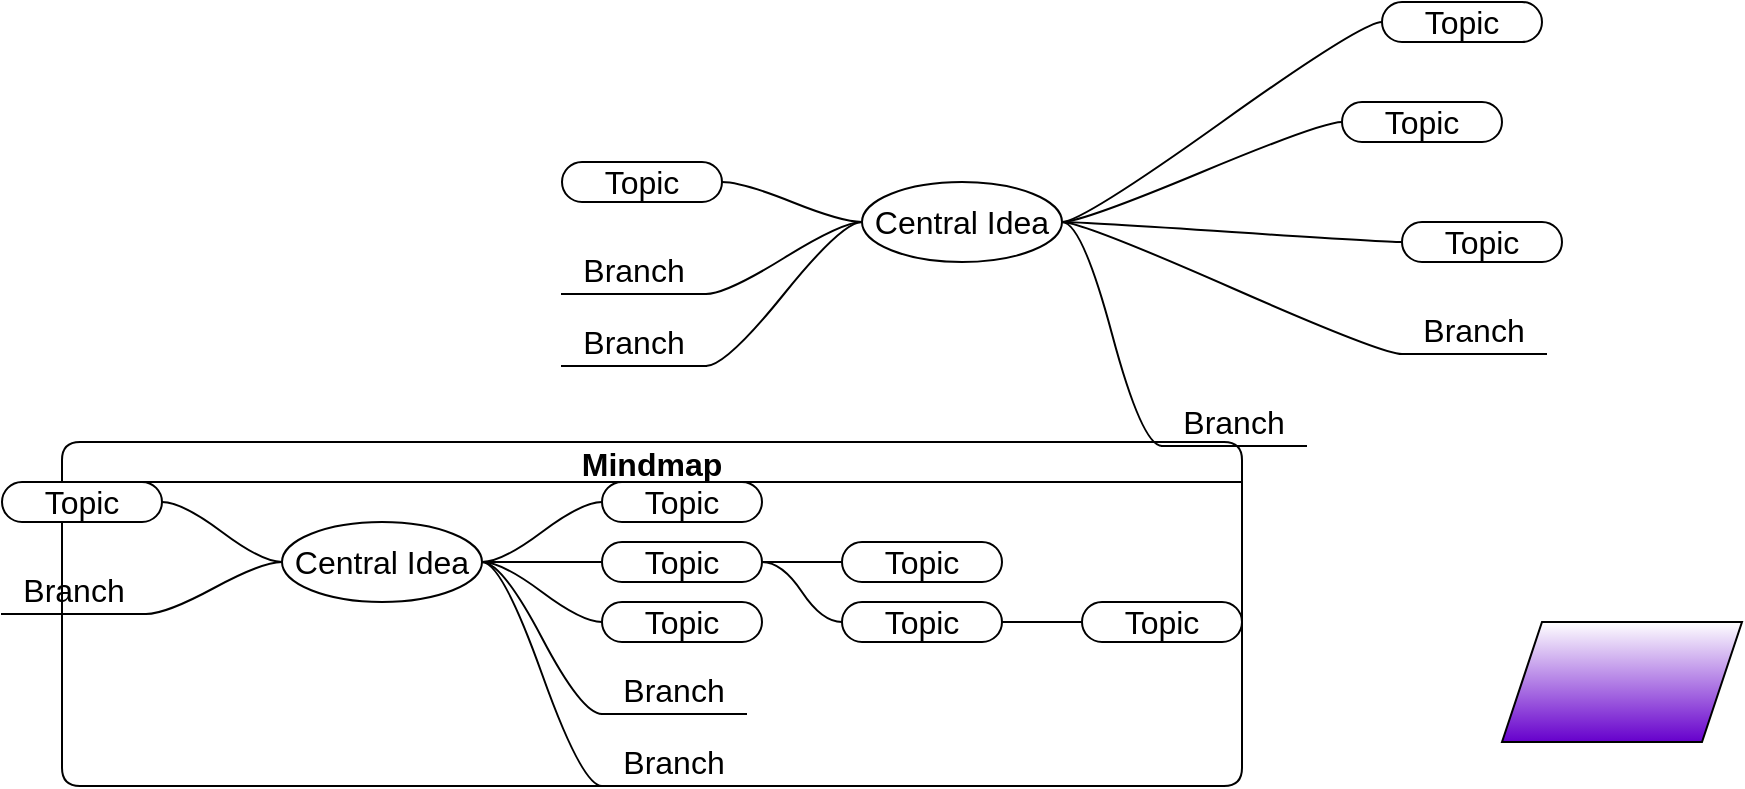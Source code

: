 <mxfile version="16.5.3" type="device" pages="2"><diagram id="HURkYkG1NP_TpQXAM_Rz" name="Page-1"><mxGraphModel dx="946" dy="1389" grid="1" gridSize="10" guides="0" tooltips="1" connect="0" arrows="0" fold="1" page="0" pageScale="1" pageWidth="827" pageHeight="1169" math="0" shadow="0"><root><mxCell id="0"/><mxCell id="1" parent="0"/><mxCell id="cNLpPCiZpaw5g4mzDSCo-1" value="Mindmap" style="swimlane;startSize=20;horizontal=1;containerType=tree;rounded=1;shadow=0;glass=0;comic=0;fontSize=16;container=0;" parent="1" vertex="1"><mxGeometry x="270" y="-400" width="590" height="172" as="geometry"/></mxCell><mxCell id="cNLpPCiZpaw5g4mzDSCo-26" value="Central Idea" style="ellipse;whiteSpace=wrap;html=1;align=center;treeFolding=1;treeMoving=1;newEdgeStyle={&quot;edgeStyle&quot;:&quot;entityRelationEdgeStyle&quot;,&quot;startArrow&quot;:&quot;none&quot;,&quot;endArrow&quot;:&quot;none&quot;,&quot;segment&quot;:10,&quot;curved&quot;:1};rounded=1;shadow=0;glass=0;comic=0;fontSize=16;" parent="cNLpPCiZpaw5g4mzDSCo-1" vertex="1"><mxGeometry x="110" y="40" width="100" height="40" as="geometry"/></mxCell><mxCell id="cNLpPCiZpaw5g4mzDSCo-27" value="" style="edgeStyle=entityRelationEdgeStyle;startArrow=none;endArrow=none;segment=10;curved=1;rounded=0;comic=0;fontSize=16;" parent="cNLpPCiZpaw5g4mzDSCo-1" source="cNLpPCiZpaw5g4mzDSCo-26" target="cNLpPCiZpaw5g4mzDSCo-28" edge="1"><mxGeometry relative="1" as="geometry"/></mxCell><mxCell id="cNLpPCiZpaw5g4mzDSCo-28" value="Topic" style="whiteSpace=wrap;html=1;rounded=1;arcSize=50;align=center;verticalAlign=middle;strokeWidth=1;autosize=1;spacing=4;treeFolding=1;treeMoving=1;newEdgeStyle={&quot;edgeStyle&quot;:&quot;entityRelationEdgeStyle&quot;,&quot;startArrow&quot;:&quot;none&quot;,&quot;endArrow&quot;:&quot;none&quot;,&quot;segment&quot;:10,&quot;curved&quot;:1};shadow=0;glass=0;comic=0;fontSize=16;" parent="cNLpPCiZpaw5g4mzDSCo-1" vertex="1"><mxGeometry x="270" y="20" width="80" height="20" as="geometry"/></mxCell><mxCell id="cNLpPCiZpaw5g4mzDSCo-29" value="" style="edgeStyle=entityRelationEdgeStyle;startArrow=none;endArrow=none;segment=10;curved=1;rounded=0;comic=0;fontSize=16;" parent="cNLpPCiZpaw5g4mzDSCo-1" source="cNLpPCiZpaw5g4mzDSCo-26" target="cNLpPCiZpaw5g4mzDSCo-30" edge="1"><mxGeometry relative="1" as="geometry"/></mxCell><mxCell id="cNLpPCiZpaw5g4mzDSCo-30" value="Branch" style="whiteSpace=wrap;html=1;shape=partialRectangle;top=0;left=0;bottom=1;right=0;points=[[0,1],[1,1]];fillColor=none;align=center;verticalAlign=bottom;routingCenterY=0.5;snapToPoint=1;autosize=1;treeFolding=1;treeMoving=1;newEdgeStyle={&quot;edgeStyle&quot;:&quot;entityRelationEdgeStyle&quot;,&quot;startArrow&quot;:&quot;none&quot;,&quot;endArrow&quot;:&quot;none&quot;,&quot;segment&quot;:10,&quot;curved&quot;:1};rounded=1;shadow=0;glass=0;comic=0;fontSize=16;" parent="cNLpPCiZpaw5g4mzDSCo-1" vertex="1"><mxGeometry x="270" y="110" width="72" height="26" as="geometry"/></mxCell><mxCell id="cNLpPCiZpaw5g4mzDSCo-31" value="" style="edgeStyle=entityRelationEdgeStyle;startArrow=none;endArrow=none;segment=10;curved=1;rounded=0;comic=0;fontSize=16;" parent="cNLpPCiZpaw5g4mzDSCo-1" source="cNLpPCiZpaw5g4mzDSCo-26" target="cNLpPCiZpaw5g4mzDSCo-32" edge="1"><mxGeometry relative="1" as="geometry"/></mxCell><mxCell id="cNLpPCiZpaw5g4mzDSCo-32" value="Topic" style="whiteSpace=wrap;html=1;rounded=1;arcSize=50;align=center;verticalAlign=middle;strokeWidth=1;autosize=1;spacing=4;treeFolding=1;treeMoving=1;newEdgeStyle={&quot;edgeStyle&quot;:&quot;entityRelationEdgeStyle&quot;,&quot;startArrow&quot;:&quot;none&quot;,&quot;endArrow&quot;:&quot;none&quot;,&quot;segment&quot;:10,&quot;curved&quot;:1};shadow=0;glass=0;comic=0;fontSize=16;" parent="cNLpPCiZpaw5g4mzDSCo-1" vertex="1"><mxGeometry x="-30" y="20" width="80" height="20" as="geometry"/></mxCell><mxCell id="cNLpPCiZpaw5g4mzDSCo-33" value="" style="edgeStyle=entityRelationEdgeStyle;startArrow=none;endArrow=none;segment=10;curved=1;rounded=0;comic=0;fontSize=16;" parent="cNLpPCiZpaw5g4mzDSCo-1" source="cNLpPCiZpaw5g4mzDSCo-26" target="cNLpPCiZpaw5g4mzDSCo-34" edge="1"><mxGeometry relative="1" as="geometry"/></mxCell><mxCell id="cNLpPCiZpaw5g4mzDSCo-34" value="Branch" style="whiteSpace=wrap;html=1;shape=partialRectangle;top=0;left=0;bottom=1;right=0;points=[[0,1],[1,1]];fillColor=none;align=center;verticalAlign=bottom;routingCenterY=0.5;snapToPoint=1;autosize=1;treeFolding=1;treeMoving=1;newEdgeStyle={&quot;edgeStyle&quot;:&quot;entityRelationEdgeStyle&quot;,&quot;startArrow&quot;:&quot;none&quot;,&quot;endArrow&quot;:&quot;none&quot;,&quot;segment&quot;:10,&quot;curved&quot;:1};rounded=1;shadow=0;glass=0;comic=0;fontSize=16;" parent="cNLpPCiZpaw5g4mzDSCo-1" vertex="1"><mxGeometry x="-30" y="60" width="72" height="26" as="geometry"/></mxCell><mxCell id="cNLpPCiZpaw5g4mzDSCo-35" value="" style="edgeStyle=entityRelationEdgeStyle;startArrow=none;endArrow=none;segment=10;curved=1;rounded=0;comic=0;fontSize=16;" parent="cNLpPCiZpaw5g4mzDSCo-1" source="cNLpPCiZpaw5g4mzDSCo-26" target="cNLpPCiZpaw5g4mzDSCo-36" edge="1"><mxGeometry relative="1" as="geometry"><mxPoint x="720" y="-180" as="sourcePoint"/></mxGeometry></mxCell><mxCell id="cNLpPCiZpaw5g4mzDSCo-36" value="Branch" style="whiteSpace=wrap;html=1;shape=partialRectangle;top=0;left=0;bottom=1;right=0;points=[[0,1],[1,1]];fillColor=none;align=center;verticalAlign=bottom;routingCenterY=0.5;snapToPoint=1;autosize=1;treeFolding=1;treeMoving=1;newEdgeStyle={&quot;edgeStyle&quot;:&quot;entityRelationEdgeStyle&quot;,&quot;startArrow&quot;:&quot;none&quot;,&quot;endArrow&quot;:&quot;none&quot;,&quot;segment&quot;:10,&quot;curved&quot;:1};rounded=1;shadow=0;glass=0;comic=0;fontSize=16;" parent="cNLpPCiZpaw5g4mzDSCo-1" vertex="1"><mxGeometry x="270" y="146" width="72" height="26" as="geometry"/></mxCell><mxCell id="cNLpPCiZpaw5g4mzDSCo-37" value="" style="edgeStyle=entityRelationEdgeStyle;startArrow=none;endArrow=none;segment=10;curved=1;rounded=0;comic=0;fontSize=16;" parent="cNLpPCiZpaw5g4mzDSCo-1" source="cNLpPCiZpaw5g4mzDSCo-26" target="cNLpPCiZpaw5g4mzDSCo-38" edge="1"><mxGeometry relative="1" as="geometry"><mxPoint x="720" y="-180" as="sourcePoint"/></mxGeometry></mxCell><mxCell id="cNLpPCiZpaw5g4mzDSCo-38" value="Topic" style="whiteSpace=wrap;html=1;rounded=1;arcSize=50;align=center;verticalAlign=middle;strokeWidth=1;autosize=1;spacing=4;treeFolding=1;treeMoving=1;newEdgeStyle={&quot;edgeStyle&quot;:&quot;entityRelationEdgeStyle&quot;,&quot;startArrow&quot;:&quot;none&quot;,&quot;endArrow&quot;:&quot;none&quot;,&quot;segment&quot;:10,&quot;curved&quot;:1};shadow=0;glass=0;comic=0;fontSize=16;" parent="cNLpPCiZpaw5g4mzDSCo-1" vertex="1"><mxGeometry x="270" y="80" width="80" height="20" as="geometry"/></mxCell><mxCell id="cNLpPCiZpaw5g4mzDSCo-41" value="" style="edgeStyle=entityRelationEdgeStyle;startArrow=none;endArrow=none;segment=10;curved=1;rounded=0;comic=0;fontSize=16;" parent="cNLpPCiZpaw5g4mzDSCo-1" source="cNLpPCiZpaw5g4mzDSCo-26" target="cNLpPCiZpaw5g4mzDSCo-42" edge="1"><mxGeometry relative="1" as="geometry"><mxPoint x="1060" y="-350" as="sourcePoint"/></mxGeometry></mxCell><mxCell id="cNLpPCiZpaw5g4mzDSCo-42" value="Topic" style="whiteSpace=wrap;html=1;rounded=1;arcSize=50;align=center;verticalAlign=middle;strokeWidth=1;autosize=1;spacing=4;treeFolding=1;treeMoving=1;newEdgeStyle={&quot;edgeStyle&quot;:&quot;entityRelationEdgeStyle&quot;,&quot;startArrow&quot;:&quot;none&quot;,&quot;endArrow&quot;:&quot;none&quot;,&quot;segment&quot;:10,&quot;curved&quot;:1};shadow=0;glass=0;comic=0;fontSize=16;" parent="cNLpPCiZpaw5g4mzDSCo-1" vertex="1"><mxGeometry x="270" y="50" width="80" height="20" as="geometry"/></mxCell><mxCell id="cNLpPCiZpaw5g4mzDSCo-43" value="" style="edgeStyle=entityRelationEdgeStyle;startArrow=none;endArrow=none;segment=10;curved=1;rounded=0;comic=0;fontSize=16;" parent="cNLpPCiZpaw5g4mzDSCo-1" source="cNLpPCiZpaw5g4mzDSCo-42" target="cNLpPCiZpaw5g4mzDSCo-44" edge="1"><mxGeometry relative="1" as="geometry"><mxPoint x="1060" y="-350" as="sourcePoint"/></mxGeometry></mxCell><mxCell id="cNLpPCiZpaw5g4mzDSCo-44" value="Topic" style="whiteSpace=wrap;html=1;rounded=1;arcSize=50;align=center;verticalAlign=middle;strokeWidth=1;autosize=1;spacing=4;treeFolding=1;treeMoving=1;newEdgeStyle={&quot;edgeStyle&quot;:&quot;entityRelationEdgeStyle&quot;,&quot;startArrow&quot;:&quot;none&quot;,&quot;endArrow&quot;:&quot;none&quot;,&quot;segment&quot;:10,&quot;curved&quot;:1};shadow=0;glass=0;comic=0;fontSize=16;" parent="cNLpPCiZpaw5g4mzDSCo-1" vertex="1"><mxGeometry x="390" y="50" width="80" height="20" as="geometry"/></mxCell><mxCell id="Np-v-wpgaxw4NLr5EHgZ-7" value="" style="edgeStyle=entityRelationEdgeStyle;startArrow=none;endArrow=none;segment=10;curved=1;rounded=0;comic=0;fontSize=16;" edge="1" target="Np-v-wpgaxw4NLr5EHgZ-8" source="cNLpPCiZpaw5g4mzDSCo-42" parent="cNLpPCiZpaw5g4mzDSCo-1"><mxGeometry relative="1" as="geometry"><mxPoint x="620" y="-340" as="sourcePoint"/></mxGeometry></mxCell><mxCell id="Np-v-wpgaxw4NLr5EHgZ-8" value="Topic" style="whiteSpace=wrap;html=1;rounded=1;arcSize=50;align=center;verticalAlign=middle;strokeWidth=1;autosize=1;spacing=4;treeFolding=1;treeMoving=1;newEdgeStyle={&quot;edgeStyle&quot;:&quot;entityRelationEdgeStyle&quot;,&quot;startArrow&quot;:&quot;none&quot;,&quot;endArrow&quot;:&quot;none&quot;,&quot;segment&quot;:10,&quot;curved&quot;:1};shadow=0;glass=0;comic=0;fontSize=16;" vertex="1" parent="cNLpPCiZpaw5g4mzDSCo-1"><mxGeometry x="390" y="80" width="80" height="20" as="geometry"/></mxCell><mxCell id="Np-v-wpgaxw4NLr5EHgZ-9" value="" style="edgeStyle=entityRelationEdgeStyle;startArrow=none;endArrow=none;segment=10;curved=1;rounded=0;comic=0;fontSize=16;" edge="1" target="Np-v-wpgaxw4NLr5EHgZ-10" source="Np-v-wpgaxw4NLr5EHgZ-8" parent="cNLpPCiZpaw5g4mzDSCo-1"><mxGeometry relative="1" as="geometry"><mxPoint x="620" y="-340" as="sourcePoint"/></mxGeometry></mxCell><mxCell id="Np-v-wpgaxw4NLr5EHgZ-10" value="Topic" style="whiteSpace=wrap;html=1;rounded=1;arcSize=50;align=center;verticalAlign=middle;strokeWidth=1;autosize=1;spacing=4;treeFolding=1;treeMoving=1;newEdgeStyle={&quot;edgeStyle&quot;:&quot;entityRelationEdgeStyle&quot;,&quot;startArrow&quot;:&quot;none&quot;,&quot;endArrow&quot;:&quot;none&quot;,&quot;segment&quot;:10,&quot;curved&quot;:1};shadow=0;glass=0;comic=0;fontSize=16;" vertex="1" parent="cNLpPCiZpaw5g4mzDSCo-1"><mxGeometry x="510" y="80" width="80" height="20" as="geometry"/></mxCell><mxCell id="cNLpPCiZpaw5g4mzDSCo-6" value="Central Idea" style="ellipse;whiteSpace=wrap;html=1;align=center;treeFolding=1;treeMoving=1;newEdgeStyle={&quot;edgeStyle&quot;:&quot;entityRelationEdgeStyle&quot;,&quot;startArrow&quot;:&quot;none&quot;,&quot;endArrow&quot;:&quot;none&quot;,&quot;segment&quot;:10,&quot;curved&quot;:1};rounded=1;shadow=0;glass=0;comic=0;fontSize=16;" parent="1" vertex="1"><mxGeometry x="670" y="-530" width="100" height="40" as="geometry"/></mxCell><mxCell id="cNLpPCiZpaw5g4mzDSCo-2" value="" style="edgeStyle=entityRelationEdgeStyle;startArrow=none;endArrow=none;segment=10;curved=1;rounded=0;comic=0;fontSize=16;" parent="1" source="cNLpPCiZpaw5g4mzDSCo-6" target="cNLpPCiZpaw5g4mzDSCo-7" edge="1"><mxGeometry relative="1" as="geometry"/></mxCell><mxCell id="cNLpPCiZpaw5g4mzDSCo-7" value="Topic" style="whiteSpace=wrap;html=1;rounded=1;arcSize=50;align=center;verticalAlign=middle;strokeWidth=1;autosize=1;spacing=4;treeFolding=1;treeMoving=1;newEdgeStyle={&quot;edgeStyle&quot;:&quot;entityRelationEdgeStyle&quot;,&quot;startArrow&quot;:&quot;none&quot;,&quot;endArrow&quot;:&quot;none&quot;,&quot;segment&quot;:10,&quot;curved&quot;:1};shadow=0;glass=0;comic=0;fontSize=16;" parent="1" vertex="1"><mxGeometry x="930" y="-620" width="80" height="20" as="geometry"/></mxCell><mxCell id="cNLpPCiZpaw5g4mzDSCo-3" value="" style="edgeStyle=entityRelationEdgeStyle;startArrow=none;endArrow=none;segment=10;curved=1;rounded=0;comic=0;fontSize=16;" parent="1" source="cNLpPCiZpaw5g4mzDSCo-6" target="cNLpPCiZpaw5g4mzDSCo-8" edge="1"><mxGeometry relative="1" as="geometry"/></mxCell><mxCell id="cNLpPCiZpaw5g4mzDSCo-8" value="Branch" style="whiteSpace=wrap;html=1;shape=partialRectangle;top=0;left=0;bottom=1;right=0;points=[[0,1],[1,1]];fillColor=none;align=center;verticalAlign=bottom;routingCenterY=0.5;snapToPoint=1;autosize=1;treeFolding=1;treeMoving=1;newEdgeStyle={&quot;edgeStyle&quot;:&quot;entityRelationEdgeStyle&quot;,&quot;startArrow&quot;:&quot;none&quot;,&quot;endArrow&quot;:&quot;none&quot;,&quot;segment&quot;:10,&quot;curved&quot;:1};rounded=1;shadow=0;glass=0;comic=0;fontSize=16;" parent="1" vertex="1"><mxGeometry x="940" y="-470" width="72" height="26" as="geometry"/></mxCell><mxCell id="cNLpPCiZpaw5g4mzDSCo-4" value="" style="edgeStyle=entityRelationEdgeStyle;startArrow=none;endArrow=none;segment=10;curved=1;rounded=0;comic=0;fontSize=16;" parent="1" source="cNLpPCiZpaw5g4mzDSCo-6" target="cNLpPCiZpaw5g4mzDSCo-9" edge="1"><mxGeometry relative="1" as="geometry"/></mxCell><mxCell id="cNLpPCiZpaw5g4mzDSCo-9" value="Topic" style="whiteSpace=wrap;html=1;rounded=1;arcSize=50;align=center;verticalAlign=middle;strokeWidth=1;autosize=1;spacing=4;treeFolding=1;treeMoving=1;newEdgeStyle={&quot;edgeStyle&quot;:&quot;entityRelationEdgeStyle&quot;,&quot;startArrow&quot;:&quot;none&quot;,&quot;endArrow&quot;:&quot;none&quot;,&quot;segment&quot;:10,&quot;curved&quot;:1};shadow=0;glass=0;comic=0;fontSize=16;" parent="1" vertex="1"><mxGeometry x="520" y="-540" width="80" height="20" as="geometry"/></mxCell><mxCell id="cNLpPCiZpaw5g4mzDSCo-5" value="" style="edgeStyle=entityRelationEdgeStyle;startArrow=none;endArrow=none;segment=10;curved=1;rounded=0;comic=0;fontSize=16;" parent="1" source="cNLpPCiZpaw5g4mzDSCo-6" target="cNLpPCiZpaw5g4mzDSCo-10" edge="1"><mxGeometry relative="1" as="geometry"/></mxCell><mxCell id="cNLpPCiZpaw5g4mzDSCo-10" value="Branch" style="whiteSpace=wrap;html=1;shape=partialRectangle;top=0;left=0;bottom=1;right=0;points=[[0,1],[1,1]];fillColor=none;align=center;verticalAlign=bottom;routingCenterY=0.5;snapToPoint=1;autosize=1;treeFolding=1;treeMoving=1;newEdgeStyle={&quot;edgeStyle&quot;:&quot;entityRelationEdgeStyle&quot;,&quot;startArrow&quot;:&quot;none&quot;,&quot;endArrow&quot;:&quot;none&quot;,&quot;segment&quot;:10,&quot;curved&quot;:1};rounded=1;shadow=0;glass=0;comic=0;fontSize=16;" parent="1" vertex="1"><mxGeometry x="520" y="-500" width="72" height="26" as="geometry"/></mxCell><mxCell id="cNLpPCiZpaw5g4mzDSCo-13" value="" style="edgeStyle=entityRelationEdgeStyle;startArrow=none;endArrow=none;segment=10;curved=1;rounded=0;comic=0;fontSize=16;" parent="1" source="cNLpPCiZpaw5g4mzDSCo-6" target="cNLpPCiZpaw5g4mzDSCo-14" edge="1"><mxGeometry relative="1" as="geometry"><mxPoint x="1270" y="-740" as="sourcePoint"/></mxGeometry></mxCell><mxCell id="cNLpPCiZpaw5g4mzDSCo-14" value="Branch" style="whiteSpace=wrap;html=1;shape=partialRectangle;top=0;left=0;bottom=1;right=0;points=[[0,1],[1,1]];fillColor=none;align=center;verticalAlign=bottom;routingCenterY=0.5;snapToPoint=1;autosize=1;treeFolding=1;treeMoving=1;newEdgeStyle={&quot;edgeStyle&quot;:&quot;entityRelationEdgeStyle&quot;,&quot;startArrow&quot;:&quot;none&quot;,&quot;endArrow&quot;:&quot;none&quot;,&quot;segment&quot;:10,&quot;curved&quot;:1};rounded=1;shadow=0;glass=0;comic=0;fontSize=16;" parent="1" vertex="1"><mxGeometry x="820" y="-424" width="72" height="26" as="geometry"/></mxCell><mxCell id="cNLpPCiZpaw5g4mzDSCo-19" value="" style="edgeStyle=entityRelationEdgeStyle;startArrow=none;endArrow=none;segment=10;curved=1;rounded=0;comic=0;fontSize=16;" parent="1" source="cNLpPCiZpaw5g4mzDSCo-6" target="cNLpPCiZpaw5g4mzDSCo-20" edge="1"><mxGeometry relative="1" as="geometry"><mxPoint x="1270" y="-740" as="sourcePoint"/></mxGeometry></mxCell><mxCell id="cNLpPCiZpaw5g4mzDSCo-20" value="Topic" style="whiteSpace=wrap;html=1;rounded=1;arcSize=50;align=center;verticalAlign=middle;strokeWidth=1;autosize=1;spacing=4;treeFolding=1;treeMoving=1;newEdgeStyle={&quot;edgeStyle&quot;:&quot;entityRelationEdgeStyle&quot;,&quot;startArrow&quot;:&quot;none&quot;,&quot;endArrow&quot;:&quot;none&quot;,&quot;segment&quot;:10,&quot;curved&quot;:1};shadow=0;glass=0;comic=0;fontSize=16;" parent="1" vertex="1"><mxGeometry x="940" y="-510" width="80" height="20" as="geometry"/></mxCell><mxCell id="cNLpPCiZpaw5g4mzDSCo-45" value="" style="edgeStyle=entityRelationEdgeStyle;startArrow=none;endArrow=none;segment=10;curved=1;rounded=0;comic=0;fontSize=16;" parent="1" source="cNLpPCiZpaw5g4mzDSCo-6" target="cNLpPCiZpaw5g4mzDSCo-46" edge="1"><mxGeometry relative="1" as="geometry"><mxPoint x="1510" y="-910" as="sourcePoint"/></mxGeometry></mxCell><mxCell id="cNLpPCiZpaw5g4mzDSCo-46" value="Branch" style="whiteSpace=wrap;html=1;shape=partialRectangle;top=0;left=0;bottom=1;right=0;points=[[0,1],[1,1]];fillColor=none;align=center;verticalAlign=bottom;routingCenterY=0.5;snapToPoint=1;autosize=1;treeFolding=1;treeMoving=1;newEdgeStyle={&quot;edgeStyle&quot;:&quot;entityRelationEdgeStyle&quot;,&quot;startArrow&quot;:&quot;none&quot;,&quot;endArrow&quot;:&quot;none&quot;,&quot;segment&quot;:10,&quot;curved&quot;:1};rounded=1;shadow=0;glass=0;comic=0;fontSize=16;" parent="1" vertex="1"><mxGeometry x="520" y="-464" width="72" height="26" as="geometry"/></mxCell><mxCell id="cNLpPCiZpaw5g4mzDSCo-47" value="" style="edgeStyle=entityRelationEdgeStyle;startArrow=none;endArrow=none;segment=10;curved=1;rounded=0;comic=0;fontSize=16;" parent="1" source="cNLpPCiZpaw5g4mzDSCo-6" target="cNLpPCiZpaw5g4mzDSCo-48" edge="1"><mxGeometry relative="1" as="geometry"><mxPoint x="1610" y="-910" as="sourcePoint"/></mxGeometry></mxCell><mxCell id="cNLpPCiZpaw5g4mzDSCo-48" value="Topic" style="whiteSpace=wrap;html=1;rounded=1;arcSize=50;align=center;verticalAlign=middle;strokeWidth=1;autosize=1;spacing=4;treeFolding=1;treeMoving=1;newEdgeStyle={&quot;edgeStyle&quot;:&quot;entityRelationEdgeStyle&quot;,&quot;startArrow&quot;:&quot;none&quot;,&quot;endArrow&quot;:&quot;none&quot;,&quot;segment&quot;:10,&quot;curved&quot;:1};shadow=0;glass=0;comic=0;fontSize=16;" parent="1" vertex="1"><mxGeometry x="910" y="-570" width="80" height="20" as="geometry"/></mxCell><mxCell id="Np-v-wpgaxw4NLr5EHgZ-6" value="" style="shape=parallelogram;perimeter=parallelogramPerimeter;whiteSpace=wrap;html=1;fixedSize=1;dropTarget=1;gradientColor=#6600CC;" vertex="1" parent="1"><mxGeometry x="990" y="-310" width="120" height="60" as="geometry"/></mxCell></root></mxGraphModel></diagram><diagram id="e2kuwt8EsRP60hA_K6RP" name="Page-2"><mxGraphModel dx="1451" dy="1141" grid="1" gridSize="10" guides="1" tooltips="1" connect="1" arrows="1" fold="1" page="0" pageScale="1" pageWidth="827" pageHeight="1169" math="0" shadow="0"><root><mxCell id="EOz2b02Rf28G1WjL2w-O-0"/><mxCell id="EOz2b02Rf28G1WjL2w-O-1" parent="EOz2b02Rf28G1WjL2w-O-0"/><mxCell id="q89G09zKYD-IF74oxohl-44" value="Mindmap" style="swimlane;startSize=20;horizontal=1;containerType=tree;rounded=1;shadow=0;glass=0;comic=0;fontSize=16;direction=east;treeMoving=1;treeFolding=1;metaEdit=1;backgroundOutline=0;arcSize=35;autosize=0;swimlaneHead=1;swimlaneBody=1;" vertex="1" parent="EOz2b02Rf28G1WjL2w-O-1"><mxGeometry x="-210" y="-10" width="820" height="550" as="geometry"><mxRectangle x="-140" y="100" width="100" height="20" as="alternateBounds"/></mxGeometry></mxCell><mxCell id="q89G09zKYD-IF74oxohl-45" value="" style="edgeStyle=entityRelationEdgeStyle;startArrow=none;endArrow=none;segment=10;rounded=0;comic=0;fontSize=16;curved=1;" edge="1" parent="q89G09zKYD-IF74oxohl-44" source="q89G09zKYD-IF74oxohl-49" target="q89G09zKYD-IF74oxohl-50"><mxGeometry relative="1" as="geometry"/></mxCell><mxCell id="q89G09zKYD-IF74oxohl-47" value="" style="edgeStyle=entityRelationEdgeStyle;startArrow=none;endArrow=none;segment=10;rounded=0;comic=0;fontSize=16;curved=1;" edge="1" parent="q89G09zKYD-IF74oxohl-44" source="q89G09zKYD-IF74oxohl-49" target="q89G09zKYD-IF74oxohl-52"><mxGeometry relative="1" as="geometry"/></mxCell><mxCell id="q89G09zKYD-IF74oxohl-48" value="" style="edgeStyle=entityRelationEdgeStyle;startArrow=none;endArrow=none;segment=10;rounded=0;comic=0;fontSize=16;curved=1;" edge="1" parent="q89G09zKYD-IF74oxohl-44" source="q89G09zKYD-IF74oxohl-49" target="q89G09zKYD-IF74oxohl-53"><mxGeometry relative="1" as="geometry"/></mxCell><mxCell id="q89G09zKYD-IF74oxohl-49" value="知识管理" style="ellipse;whiteSpace=wrap;html=1;align=center;treeFolding=1;treeMoving=1;newEdgeStyle={&quot;edgeStyle&quot;:&quot;entityRelationEdgeStyle&quot;,&quot;startArrow&quot;:&quot;none&quot;,&quot;endArrow&quot;:&quot;none&quot;,&quot;segment&quot;:10,&quot;curved&quot;:1};rounded=1;shadow=0;glass=0;comic=0;fontSize=16;autosize=0;resizeWidth=1;resizeHeight=1;" vertex="1" parent="q89G09zKYD-IF74oxohl-44"><mxGeometry x="358" y="300" width="120" height="50" as="geometry"/></mxCell><mxCell id="q89G09zKYD-IF74oxohl-50" value="知识输入" style="whiteSpace=wrap;html=1;rounded=1;arcSize=50;align=center;verticalAlign=middle;strokeWidth=1;autosize=0;spacing=4;treeFolding=1;treeMoving=1;newEdgeStyle={&quot;edgeStyle&quot;:&quot;entityRelationEdgeStyle&quot;,&quot;startArrow&quot;:&quot;none&quot;,&quot;endArrow&quot;:&quot;none&quot;,&quot;segment&quot;:10,&quot;curved&quot;:1};shadow=0;glass=0;comic=0;fontSize=16;" vertex="1" parent="q89G09zKYD-IF74oxohl-44"><mxGeometry x="518" y="240" width="100" height="30" as="geometry"/></mxCell><mxCell id="q89G09zKYD-IF74oxohl-52" value="Topic" style="whiteSpace=wrap;html=1;rounded=1;arcSize=50;align=center;verticalAlign=middle;strokeWidth=1;autosize=0;spacing=4;treeFolding=1;treeMoving=1;newEdgeStyle={&quot;edgeStyle&quot;:&quot;entityRelationEdgeStyle&quot;,&quot;startArrow&quot;:&quot;none&quot;,&quot;endArrow&quot;:&quot;none&quot;,&quot;segment&quot;:10,&quot;curved&quot;:1};shadow=0;glass=0;comic=0;fontSize=16;" vertex="1" parent="q89G09zKYD-IF74oxohl-44"><mxGeometry x="172" y="90" width="80" height="30" as="geometry"/></mxCell><mxCell id="q89G09zKYD-IF74oxohl-53" value="Branch" style="whiteSpace=wrap;html=1;shape=partialRectangle;top=0;left=0;bottom=1;right=0;points=[[0,1],[1,1]];fillColor=none;align=center;verticalAlign=bottom;routingCenterY=0.5;snapToPoint=1;autosize=0;treeFolding=1;treeMoving=1;newEdgeStyle={&quot;edgeStyle&quot;:&quot;entityRelationEdgeStyle&quot;,&quot;startArrow&quot;:&quot;none&quot;,&quot;endArrow&quot;:&quot;none&quot;,&quot;segment&quot;:10,&quot;curved&quot;:1};rounded=1;shadow=0;glass=0;comic=0;fontSize=16;" vertex="1" parent="q89G09zKYD-IF74oxohl-44"><mxGeometry x="224" y="346" width="80" height="20" as="geometry"/></mxCell><mxCell id="q89G09zKYD-IF74oxohl-56" value="" style="edgeStyle=entityRelationEdgeStyle;startArrow=none;endArrow=none;segment=10;rounded=0;comic=0;fontSize=16;curved=1;" edge="1" target="q89G09zKYD-IF74oxohl-57" source="q89G09zKYD-IF74oxohl-50" parent="q89G09zKYD-IF74oxohl-44"><mxGeometry relative="1" as="geometry"><mxPoint x="468" y="485" as="sourcePoint"/></mxGeometry></mxCell><mxCell id="q89G09zKYD-IF74oxohl-57" value="不能结构化" style="whiteSpace=wrap;html=1;rounded=1;arcSize=50;align=center;verticalAlign=middle;strokeWidth=1;autosize=0;spacing=4;treeFolding=1;treeMoving=1;newEdgeStyle={&quot;edgeStyle&quot;:&quot;entityRelationEdgeStyle&quot;,&quot;startArrow&quot;:&quot;none&quot;,&quot;endArrow&quot;:&quot;none&quot;,&quot;segment&quot;:10,&quot;curved&quot;:1};shadow=0;glass=0;comic=0;fontSize=16;" vertex="1" parent="q89G09zKYD-IF74oxohl-44"><mxGeometry x="661" y="342" width="120" height="30" as="geometry"/></mxCell><mxCell id="q89G09zKYD-IF74oxohl-58" value="" style="edgeStyle=entityRelationEdgeStyle;startArrow=none;endArrow=none;segment=10;rounded=0;comic=0;fontSize=16;curved=1;" edge="1" target="q89G09zKYD-IF74oxohl-59" source="q89G09zKYD-IF74oxohl-50" parent="q89G09zKYD-IF74oxohl-44"><mxGeometry relative="1" as="geometry"><mxPoint x="613" y="455" as="sourcePoint"/></mxGeometry></mxCell><mxCell id="q89G09zKYD-IF74oxohl-59" value="可以结构化" style="whiteSpace=wrap;html=1;rounded=1;arcSize=50;align=center;verticalAlign=middle;strokeWidth=1;autosize=0;spacing=4;treeFolding=1;treeMoving=1;newEdgeStyle={&quot;edgeStyle&quot;:&quot;entityRelationEdgeStyle&quot;,&quot;startArrow&quot;:&quot;none&quot;,&quot;endArrow&quot;:&quot;none&quot;,&quot;segment&quot;:10,&quot;curved&quot;:1};shadow=0;glass=0;comic=0;fontSize=16;fillColor=#f8cecc;strokeColor=#b85450;" vertex="1" parent="q89G09zKYD-IF74oxohl-44"><mxGeometry x="661" y="20" width="120" height="30" as="geometry"/></mxCell><mxCell id="q89G09zKYD-IF74oxohl-70" value="" style="edgeStyle=entityRelationEdgeStyle;startArrow=none;endArrow=none;segment=10;rounded=0;comic=0;fontSize=16;curved=1;" edge="1" target="q89G09zKYD-IF74oxohl-71" source="q89G09zKYD-IF74oxohl-52" parent="q89G09zKYD-IF74oxohl-44"><mxGeometry relative="1" as="geometry"><mxPoint x="302" y="235" as="sourcePoint"/></mxGeometry></mxCell><mxCell id="q89G09zKYD-IF74oxohl-71" value="Topic" style="whiteSpace=wrap;html=1;rounded=1;arcSize=50;align=center;verticalAlign=middle;strokeWidth=1;autosize=0;spacing=4;treeFolding=1;treeMoving=1;newEdgeStyle={&quot;edgeStyle&quot;:&quot;entityRelationEdgeStyle&quot;,&quot;startArrow&quot;:&quot;none&quot;,&quot;endArrow&quot;:&quot;none&quot;,&quot;segment&quot;:10,&quot;curved&quot;:1};shadow=0;glass=0;comic=0;fontSize=16;portConstraint=south;container=1;" vertex="1" parent="q89G09zKYD-IF74oxohl-44"><mxGeometry x="52" y="90" width="80" height="30" as="geometry"/></mxCell><mxCell id="q89G09zKYD-IF74oxohl-72" value="" style="edgeStyle=entityRelationEdgeStyle;startArrow=none;endArrow=none;segment=10;rounded=0;comic=0;fontSize=16;curved=1;" edge="1" target="q89G09zKYD-IF74oxohl-73" source="q89G09zKYD-IF74oxohl-52" parent="q89G09zKYD-IF74oxohl-44"><mxGeometry relative="1" as="geometry"><mxPoint x="32" y="205" as="sourcePoint"/></mxGeometry></mxCell><mxCell id="q89G09zKYD-IF74oxohl-73" value="Topic" style="whiteSpace=wrap;html=1;rounded=1;arcSize=50;align=center;verticalAlign=middle;strokeWidth=1;autosize=0;spacing=4;treeFolding=1;treeMoving=1;newEdgeStyle={&quot;edgeStyle&quot;:&quot;entityRelationEdgeStyle&quot;,&quot;startArrow&quot;:&quot;none&quot;,&quot;endArrow&quot;:&quot;none&quot;,&quot;segment&quot;:10,&quot;curved&quot;:1};shadow=0;glass=0;comic=0;fontSize=16;portConstraint=south;container=1;" vertex="1" parent="q89G09zKYD-IF74oxohl-44"><mxGeometry x="52" y="120" width="80" height="30" as="geometry"/></mxCell><mxCell id="q89G09zKYD-IF74oxohl-74" value="" style="edgeStyle=entityRelationEdgeStyle;startArrow=none;endArrow=none;segment=10;rounded=0;comic=0;fontSize=16;curved=1;" edge="1" target="q89G09zKYD-IF74oxohl-75" source="q89G09zKYD-IF74oxohl-49" parent="q89G09zKYD-IF74oxohl-44"><mxGeometry relative="1" as="geometry"><mxPoint x="228" y="440" as="sourcePoint"/></mxGeometry></mxCell><mxCell id="q89G09zKYD-IF74oxohl-75" value="Branch" style="whiteSpace=wrap;html=1;shape=partialRectangle;top=0;left=0;bottom=1;right=0;points=[[0,1],[1,1]];fillColor=none;align=center;verticalAlign=bottom;routingCenterY=0.5;snapToPoint=1;autosize=0;treeFolding=1;treeMoving=1;newEdgeStyle={&quot;edgeStyle&quot;:&quot;entityRelationEdgeStyle&quot;,&quot;startArrow&quot;:&quot;none&quot;,&quot;endArrow&quot;:&quot;none&quot;,&quot;segment&quot;:10,&quot;curved&quot;:1};rounded=1;shadow=0;glass=0;comic=0;fontSize=16;" vertex="1" parent="q89G09zKYD-IF74oxohl-44"><mxGeometry x="224" y="382" width="80" height="20" as="geometry"/></mxCell><mxCell id="q89G09zKYD-IF74oxohl-76" value="" style="edgeStyle=entityRelationEdgeStyle;startArrow=none;endArrow=none;segment=10;rounded=0;comic=0;fontSize=16;curved=1;" edge="1" target="q89G09zKYD-IF74oxohl-77" source="q89G09zKYD-IF74oxohl-75" parent="q89G09zKYD-IF74oxohl-44"><mxGeometry relative="1" as="geometry"><mxPoint x="228" y="440" as="sourcePoint"/></mxGeometry></mxCell><mxCell id="q89G09zKYD-IF74oxohl-77" value="Branch" style="whiteSpace=wrap;html=1;shape=partialRectangle;top=0;left=0;bottom=1;right=0;points=[[0,1],[1,1]];fillColor=none;align=center;verticalAlign=bottom;routingCenterY=0.5;snapToPoint=1;autosize=0;treeFolding=1;treeMoving=1;newEdgeStyle={&quot;edgeStyle&quot;:&quot;entityRelationEdgeStyle&quot;,&quot;startArrow&quot;:&quot;none&quot;,&quot;endArrow&quot;:&quot;none&quot;,&quot;segment&quot;:10,&quot;curved&quot;:1};rounded=1;shadow=0;glass=0;comic=0;fontSize=16;" vertex="1" parent="q89G09zKYD-IF74oxohl-44"><mxGeometry x="112" y="382" width="80" height="20" as="geometry"/></mxCell><mxCell id="q89G09zKYD-IF74oxohl-78" value="" style="edgeStyle=entityRelationEdgeStyle;startArrow=none;endArrow=none;segment=10;rounded=0;comic=0;fontSize=16;curved=1;" edge="1" target="q89G09zKYD-IF74oxohl-79" source="q89G09zKYD-IF74oxohl-77" parent="q89G09zKYD-IF74oxohl-44"><mxGeometry relative="1" as="geometry"><mxPoint x="87.556" y="501.831" as="sourcePoint"/></mxGeometry></mxCell><mxCell id="q89G09zKYD-IF74oxohl-79" value="Branch" style="whiteSpace=wrap;html=1;shape=partialRectangle;top=0;left=0;bottom=1;right=0;points=[[0,1],[1,1]];fillColor=none;align=center;verticalAlign=bottom;routingCenterY=0.5;snapToPoint=1;autosize=0;treeFolding=1;treeMoving=1;newEdgeStyle={&quot;edgeStyle&quot;:&quot;entityRelationEdgeStyle&quot;,&quot;startArrow&quot;:&quot;none&quot;,&quot;endArrow&quot;:&quot;none&quot;,&quot;segment&quot;:10,&quot;curved&quot;:1};rounded=1;shadow=0;glass=0;comic=0;fontSize=16;" vertex="1" parent="q89G09zKYD-IF74oxohl-44"><mxGeometry y="382" width="80" height="20" as="geometry"/></mxCell><mxCell id="q89G09zKYD-IF74oxohl-96" value="" style="edgeStyle=entityRelationEdgeStyle;startArrow=none;endArrow=none;segment=10;rounded=0;comic=0;fontSize=16;curved=1;" edge="1" target="q89G09zKYD-IF74oxohl-97" source="q89G09zKYD-IF74oxohl-50" parent="q89G09zKYD-IF74oxohl-44"><mxGeometry relative="1" as="geometry"><mxPoint x="383" y="395" as="sourcePoint"/></mxGeometry></mxCell><mxCell id="q89G09zKYD-IF74oxohl-97" value="不能结构化" style="whiteSpace=wrap;html=1;rounded=1;arcSize=50;align=center;verticalAlign=middle;strokeWidth=1;autosize=0;spacing=4;treeFolding=1;treeMoving=1;newEdgeStyle={&quot;edgeStyle&quot;:&quot;entityRelationEdgeStyle&quot;,&quot;startArrow&quot;:&quot;none&quot;,&quot;endArrow&quot;:&quot;none&quot;,&quot;segment&quot;:10,&quot;curved&quot;:1};shadow=0;glass=0;comic=0;fontSize=16;" vertex="1" parent="q89G09zKYD-IF74oxohl-44"><mxGeometry x="661" y="277" width="142" height="30" as="geometry"/></mxCell><mxCell id="q89G09zKYD-IF74oxohl-98" value="" style="edgeStyle=entityRelationEdgeStyle;startArrow=none;endArrow=none;segment=10;rounded=0;comic=0;fontSize=16;curved=1;" edge="1" target="q89G09zKYD-IF74oxohl-99" source="q89G09zKYD-IF74oxohl-50" parent="q89G09zKYD-IF74oxohl-44"><mxGeometry relative="1" as="geometry"><mxPoint x="383" y="405" as="sourcePoint"/></mxGeometry></mxCell><mxCell id="q89G09zKYD-IF74oxohl-99" value="知识采集" style="whiteSpace=wrap;html=1;rounded=1;arcSize=50;align=center;verticalAlign=middle;strokeWidth=1;autosize=0;spacing=4;treeFolding=1;treeMoving=1;newEdgeStyle={&quot;edgeStyle&quot;:&quot;entityRelationEdgeStyle&quot;,&quot;startArrow&quot;:&quot;none&quot;,&quot;endArrow&quot;:&quot;none&quot;,&quot;segment&quot;:10,&quot;curved&quot;:1};shadow=0;glass=0;comic=0;fontSize=16;" vertex="1" parent="q89G09zKYD-IF74oxohl-44"><mxGeometry x="661" y="213" width="142" height="30" as="geometry"/></mxCell><mxCell id="q89G09zKYD-IF74oxohl-100" value="" style="edgeStyle=entityRelationEdgeStyle;startArrow=none;endArrow=none;segment=10;rounded=0;comic=0;fontSize=16;curved=1;" edge="1" target="q89G09zKYD-IF74oxohl-101" source="q89G09zKYD-IF74oxohl-50" parent="q89G09zKYD-IF74oxohl-44"><mxGeometry relative="1" as="geometry"><mxPoint x="383" y="405" as="sourcePoint"/></mxGeometry></mxCell><mxCell id="q89G09zKYD-IF74oxohl-101" value="知识挖掘" style="whiteSpace=wrap;html=1;rounded=1;arcSize=50;align=center;verticalAlign=middle;strokeWidth=1;autosize=0;spacing=4;treeFolding=1;treeMoving=1;newEdgeStyle={&quot;edgeStyle&quot;:&quot;entityRelationEdgeStyle&quot;,&quot;startArrow&quot;:&quot;none&quot;,&quot;endArrow&quot;:&quot;none&quot;,&quot;segment&quot;:10,&quot;curved&quot;:1};shadow=0;glass=0;comic=0;fontSize=16;fillColor=#ffe6cc;strokeColor=#d79b00;" vertex="1" parent="q89G09zKYD-IF74oxohl-44"><mxGeometry x="661" y="149" width="142" height="30" as="geometry"/></mxCell><mxCell id="dGsdKsLqoQMjUd1gkj1F-6" value="" style="edgeStyle=entityRelationEdgeStyle;startArrow=none;endArrow=none;segment=10;rounded=0;comic=0;fontSize=16;curved=1;" edge="1" target="dGsdKsLqoQMjUd1gkj1F-7" source="q89G09zKYD-IF74oxohl-50" parent="q89G09zKYD-IF74oxohl-44"><mxGeometry relative="1" as="geometry"><mxPoint x="398" y="265" as="sourcePoint"/></mxGeometry></mxCell><mxCell id="dGsdKsLqoQMjUd1gkj1F-7" value="可以结构化" style="whiteSpace=wrap;html=1;rounded=1;arcSize=50;align=center;verticalAlign=middle;strokeWidth=1;autosize=0;spacing=4;treeFolding=1;treeMoving=1;newEdgeStyle={&quot;edgeStyle&quot;:&quot;entityRelationEdgeStyle&quot;,&quot;startArrow&quot;:&quot;none&quot;,&quot;endArrow&quot;:&quot;none&quot;,&quot;segment&quot;:10,&quot;curved&quot;:1};shadow=0;glass=0;comic=0;fontSize=16;fillColor=#f8cecc;strokeColor=#b85450;" vertex="1" parent="q89G09zKYD-IF74oxohl-44"><mxGeometry x="661" y="84" width="120" height="30" as="geometry"/></mxCell><mxCell id="dGsdKsLqoQMjUd1gkj1F-8" value="" style="edgeStyle=entityRelationEdgeStyle;startArrow=none;endArrow=none;segment=10;rounded=0;comic=0;fontSize=16;curved=1;" edge="1" target="dGsdKsLqoQMjUd1gkj1F-9" source="q89G09zKYD-IF74oxohl-50" parent="q89G09zKYD-IF74oxohl-44"><mxGeometry relative="1" as="geometry"><mxPoint x="398" y="265" as="sourcePoint"/></mxGeometry></mxCell><mxCell id="dGsdKsLqoQMjUd1gkj1F-9" value="不能结构化" style="whiteSpace=wrap;html=1;rounded=1;arcSize=50;align=center;verticalAlign=middle;strokeWidth=1;autosize=0;spacing=4;treeFolding=1;treeMoving=1;newEdgeStyle={&quot;edgeStyle&quot;:&quot;entityRelationEdgeStyle&quot;,&quot;startArrow&quot;:&quot;none&quot;,&quot;endArrow&quot;:&quot;none&quot;,&quot;segment&quot;:10,&quot;curved&quot;:1};shadow=0;glass=0;comic=0;fontSize=16;" vertex="1" parent="q89G09zKYD-IF74oxohl-44"><mxGeometry x="661" y="406" width="120" height="30" as="geometry"/></mxCell><mxCell id="dGsdKsLqoQMjUd1gkj1F-11" value="知识输入" style="whiteSpace=wrap;html=1;rounded=1;arcSize=50;align=center;verticalAlign=middle;strokeWidth=1;autosize=0;spacing=4;treeFolding=1;treeMoving=1;newEdgeStyle={&quot;edgeStyle&quot;:&quot;entityRelationEdgeStyle&quot;,&quot;startArrow&quot;:&quot;none&quot;,&quot;endArrow&quot;:&quot;none&quot;,&quot;segment&quot;:10,&quot;curved&quot;:1};shadow=0;glass=0;comic=0;fontSize=16;" vertex="1" parent="q89G09zKYD-IF74oxohl-44"><mxGeometry x="520" y="470" width="100" height="30" as="geometry"/></mxCell><mxCell id="dGsdKsLqoQMjUd1gkj1F-12" value="" style="edgeStyle=entityRelationEdgeStyle;startArrow=none;endArrow=none;segment=10;rounded=0;comic=0;fontSize=16;curved=1;" edge="1" target="dGsdKsLqoQMjUd1gkj1F-13" source="dGsdKsLqoQMjUd1gkj1F-11" parent="q89G09zKYD-IF74oxohl-44"><mxGeometry relative="1" as="geometry"><mxPoint x="250" y="485" as="sourcePoint"/></mxGeometry></mxCell><mxCell id="dGsdKsLqoQMjUd1gkj1F-13" value="谁能" style="whiteSpace=wrap;html=1;rounded=1;arcSize=50;align=center;verticalAlign=middle;strokeWidth=1;autosize=0;spacing=4;treeFolding=1;treeMoving=1;newEdgeStyle={&quot;edgeStyle&quot;:&quot;entityRelationEdgeStyle&quot;,&quot;startArrow&quot;:&quot;none&quot;,&quot;endArrow&quot;:&quot;none&quot;,&quot;segment&quot;:10,&quot;curved&quot;:1};shadow=0;glass=0;comic=0;fontSize=16;" vertex="1" parent="q89G09zKYD-IF74oxohl-44"><mxGeometry x="660" y="470" width="100" height="30" as="geometry"/></mxCell><mxCell id="dGsdKsLqoQMjUd1gkj1F-10" value="" style="edgeStyle=entityRelationEdgeStyle;startArrow=none;endArrow=none;segment=10;rounded=0;comic=0;fontSize=16;curved=1;" edge="1" target="dGsdKsLqoQMjUd1gkj1F-11" source="q89G09zKYD-IF74oxohl-49" parent="q89G09zKYD-IF74oxohl-44"><mxGeometry relative="1" as="geometry"><mxPoint x="248" y="295" as="sourcePoint"/></mxGeometry></mxCell></root></mxGraphModel></diagram></mxfile>